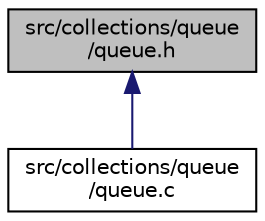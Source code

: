 digraph "src/collections/queue/queue.h"
{
  edge [fontname="Helvetica",fontsize="10",labelfontname="Helvetica",labelfontsize="10"];
  node [fontname="Helvetica",fontsize="10",shape=record];
  Node2 [label="src/collections/queue\l/queue.h",height=0.2,width=0.4,color="black", fillcolor="grey75", style="filled", fontcolor="black"];
  Node2 -> Node3 [dir="back",color="midnightblue",fontsize="10",style="solid",fontname="Helvetica"];
  Node3 [label="src/collections/queue\l/queue.c",height=0.2,width=0.4,color="black", fillcolor="white", style="filled",URL="$queue_8c.html",tooltip="File containing implementation of Queue. "];
}
